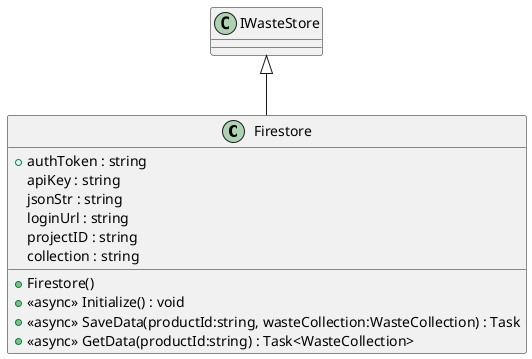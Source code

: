 @startuml
class Firestore {
    + authToken : string
    apiKey : string
    jsonStr : string
    loginUrl : string
    projectID : string
    collection : string
    + Firestore()
    + <<async>> Initialize() : void
    + <<async>> SaveData(productId:string, wasteCollection:WasteCollection) : Task
    + <<async>> GetData(productId:string) : Task<WasteCollection>
}
IWasteStore <|-- Firestore
@enduml
